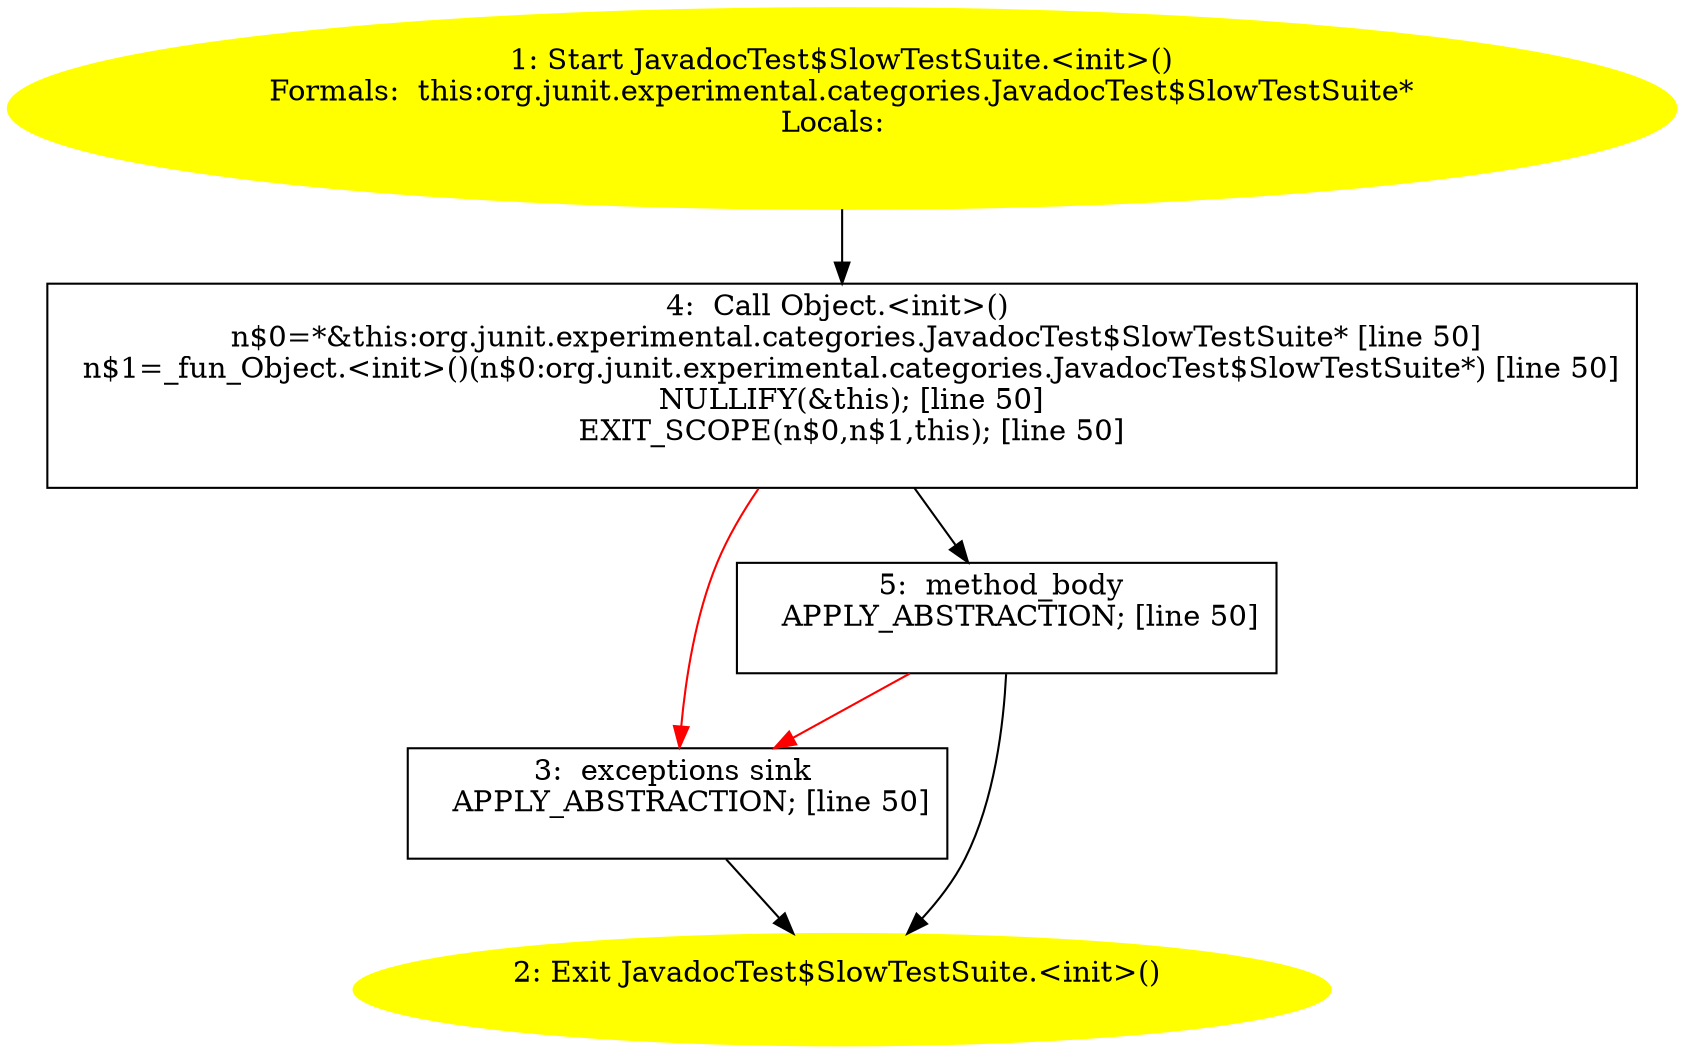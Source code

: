 /* @generated */
digraph cfg {
"org.junit.experimental.categories.JavadocTest$SlowTestSuite.<init>().0ad0c17f81b8c07638485e0cda00a3bc_1" [label="1: Start JavadocTest$SlowTestSuite.<init>()\nFormals:  this:org.junit.experimental.categories.JavadocTest$SlowTestSuite*\nLocals:  \n  " color=yellow style=filled]
	

	 "org.junit.experimental.categories.JavadocTest$SlowTestSuite.<init>().0ad0c17f81b8c07638485e0cda00a3bc_1" -> "org.junit.experimental.categories.JavadocTest$SlowTestSuite.<init>().0ad0c17f81b8c07638485e0cda00a3bc_4" ;
"org.junit.experimental.categories.JavadocTest$SlowTestSuite.<init>().0ad0c17f81b8c07638485e0cda00a3bc_2" [label="2: Exit JavadocTest$SlowTestSuite.<init>() \n  " color=yellow style=filled]
	

"org.junit.experimental.categories.JavadocTest$SlowTestSuite.<init>().0ad0c17f81b8c07638485e0cda00a3bc_3" [label="3:  exceptions sink \n   APPLY_ABSTRACTION; [line 50]\n " shape="box"]
	

	 "org.junit.experimental.categories.JavadocTest$SlowTestSuite.<init>().0ad0c17f81b8c07638485e0cda00a3bc_3" -> "org.junit.experimental.categories.JavadocTest$SlowTestSuite.<init>().0ad0c17f81b8c07638485e0cda00a3bc_2" ;
"org.junit.experimental.categories.JavadocTest$SlowTestSuite.<init>().0ad0c17f81b8c07638485e0cda00a3bc_4" [label="4:  Call Object.<init>() \n   n$0=*&this:org.junit.experimental.categories.JavadocTest$SlowTestSuite* [line 50]\n  n$1=_fun_Object.<init>()(n$0:org.junit.experimental.categories.JavadocTest$SlowTestSuite*) [line 50]\n  NULLIFY(&this); [line 50]\n  EXIT_SCOPE(n$0,n$1,this); [line 50]\n " shape="box"]
	

	 "org.junit.experimental.categories.JavadocTest$SlowTestSuite.<init>().0ad0c17f81b8c07638485e0cda00a3bc_4" -> "org.junit.experimental.categories.JavadocTest$SlowTestSuite.<init>().0ad0c17f81b8c07638485e0cda00a3bc_5" ;
	 "org.junit.experimental.categories.JavadocTest$SlowTestSuite.<init>().0ad0c17f81b8c07638485e0cda00a3bc_4" -> "org.junit.experimental.categories.JavadocTest$SlowTestSuite.<init>().0ad0c17f81b8c07638485e0cda00a3bc_3" [color="red" ];
"org.junit.experimental.categories.JavadocTest$SlowTestSuite.<init>().0ad0c17f81b8c07638485e0cda00a3bc_5" [label="5:  method_body \n   APPLY_ABSTRACTION; [line 50]\n " shape="box"]
	

	 "org.junit.experimental.categories.JavadocTest$SlowTestSuite.<init>().0ad0c17f81b8c07638485e0cda00a3bc_5" -> "org.junit.experimental.categories.JavadocTest$SlowTestSuite.<init>().0ad0c17f81b8c07638485e0cda00a3bc_2" ;
	 "org.junit.experimental.categories.JavadocTest$SlowTestSuite.<init>().0ad0c17f81b8c07638485e0cda00a3bc_5" -> "org.junit.experimental.categories.JavadocTest$SlowTestSuite.<init>().0ad0c17f81b8c07638485e0cda00a3bc_3" [color="red" ];
}

